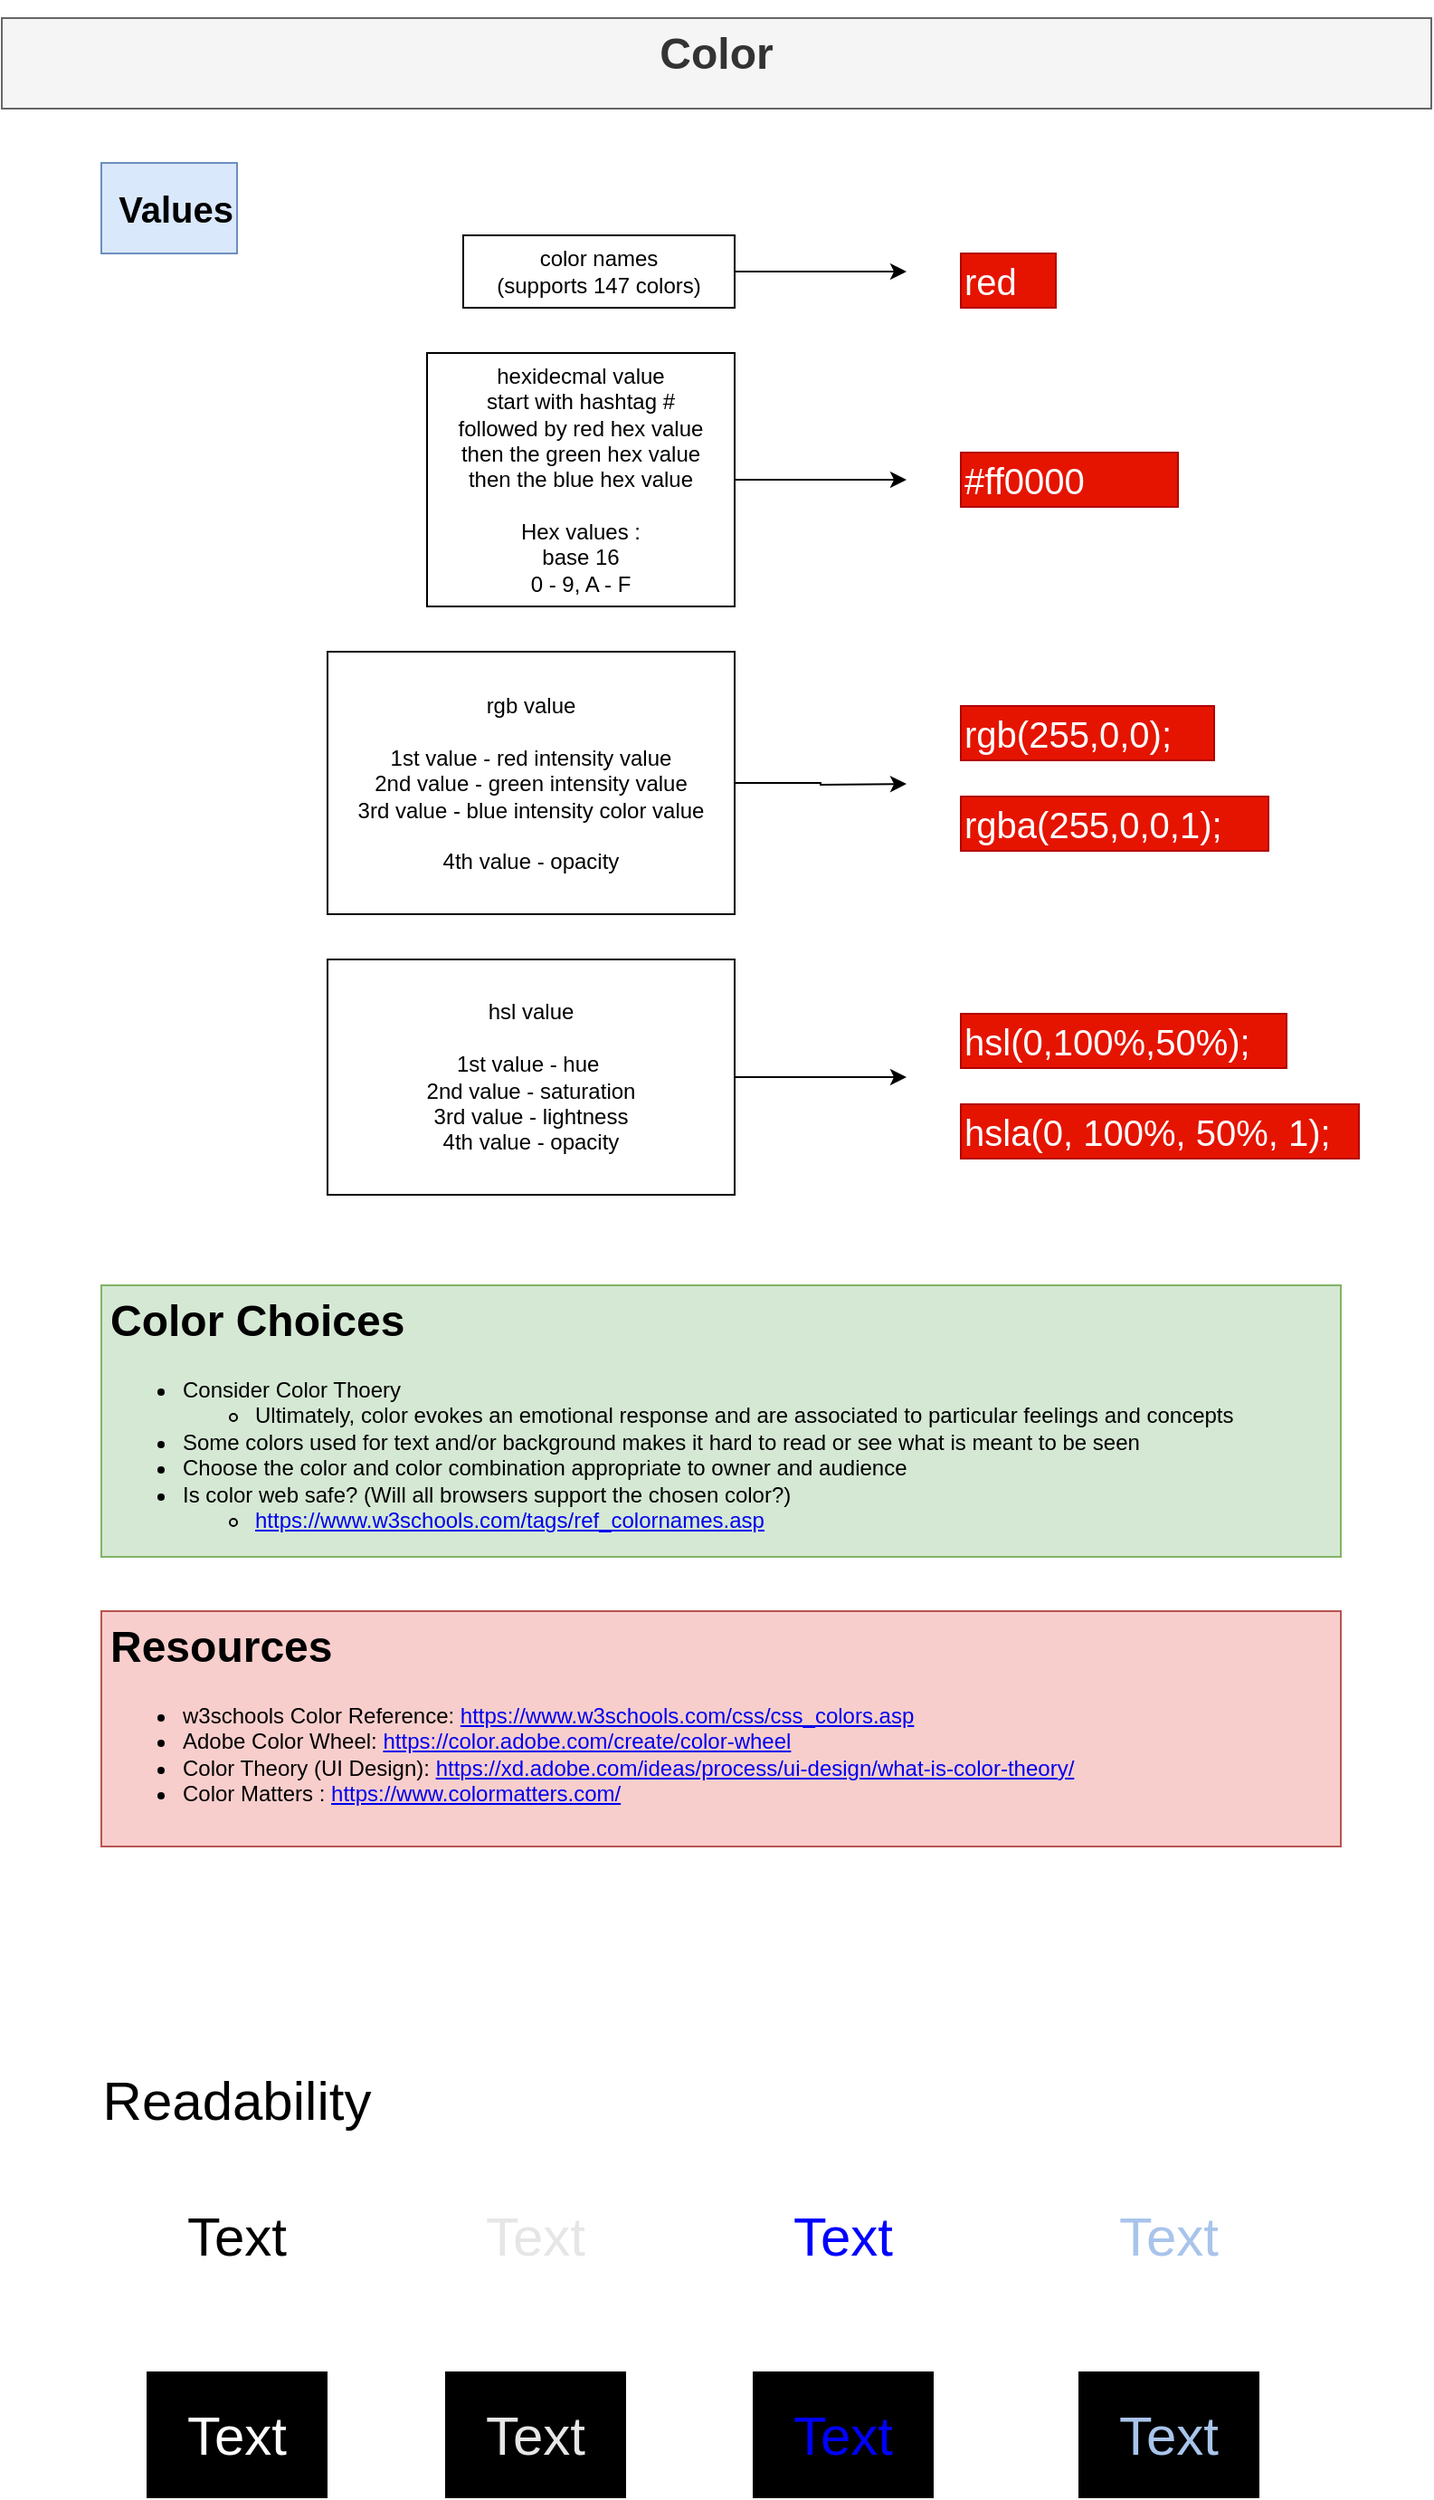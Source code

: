 <mxfile version="20.8.16" type="device"><diagram name="Page-1" id="vyyiNhlLTMZggh1X8UiK"><mxGraphModel dx="1434" dy="956" grid="1" gridSize="10" guides="1" tooltips="1" connect="1" arrows="1" fold="1" page="1" pageScale="1" pageWidth="850" pageHeight="1100" math="0" shadow="0"><root><mxCell id="0"/><mxCell id="1" parent="0"/><mxCell id="u8S2u1WX0Uz9hHyLc-Lm-1" value="&lt;h1&gt;Color&lt;/h1&gt;&lt;p&gt;&lt;/p&gt;" style="text;html=1;strokeColor=#666666;fillColor=#f5f5f5;spacing=5;spacingTop=-20;whiteSpace=wrap;overflow=hidden;rounded=0;fontColor=#333333;align=center;verticalAlign=top;movable=1;resizable=1;rotatable=1;deletable=1;editable=1;connectable=1;" parent="1" vertex="1"><mxGeometry x="20" y="20" width="790" height="50" as="geometry"/></mxCell><mxCell id="u8S2u1WX0Uz9hHyLc-Lm-4" value="&lt;h1&gt;Color Choices&lt;/h1&gt;&lt;p&gt;&lt;/p&gt;&lt;ul&gt;&lt;li&gt;Consider Color Thoery&lt;/li&gt;&lt;ul&gt;&lt;li&gt;Ultimately, color evokes an emotional response and are associated to particular feelings and concepts&lt;/li&gt;&lt;/ul&gt;&lt;li&gt;Some colors used for text and/or background makes it hard to read or see what is meant to be seen&lt;/li&gt;&lt;li&gt;Choose the color and color combination appropriate to owner and audience&lt;/li&gt;&lt;li&gt;Is color web safe? (Will all browsers support the chosen color?)&lt;/li&gt;&lt;ul&gt;&lt;li&gt;&lt;a href=&quot;https://www.w3schools.com/tags/ref_colornames.asp&quot;&gt;https://www.w3schools.com/tags/ref_colornames.asp&lt;/a&gt;&lt;br&gt;&lt;/li&gt;&lt;/ul&gt;&lt;/ul&gt;&lt;p&gt;&lt;/p&gt;" style="text;html=1;strokeColor=#82b366;fillColor=#d5e8d4;spacing=5;spacingTop=-20;whiteSpace=wrap;overflow=hidden;rounded=0;movable=1;resizable=1;rotatable=1;deletable=1;editable=1;connectable=1;" parent="1" vertex="1"><mxGeometry x="75" y="720" width="685" height="150" as="geometry"/></mxCell><mxCell id="u8S2u1WX0Uz9hHyLc-Lm-5" value="&lt;h1&gt;Resources&lt;/h1&gt;&lt;p&gt;&lt;/p&gt;&lt;ul&gt;&lt;li&gt;w3schools Color Reference:&amp;nbsp;&lt;a href=&quot;https://www.w3schools.com/css/css_colors.asp&quot;&gt;https://www.w3schools.com/css/css_colors.asp&lt;/a&gt;&lt;/li&gt;&lt;li&gt;Adobe Color Wheel:&amp;nbsp;&lt;a href=&quot;https://color.adobe.com/create/color-wheel&quot;&gt;https://color.adobe.com/create/color-wheel&lt;/a&gt;&lt;/li&gt;&lt;li&gt;Color Theory (UI Design):&amp;nbsp;&lt;a href=&quot;https://xd.adobe.com/ideas/process/ui-design/what-is-color-theory/&quot;&gt;https://xd.adobe.com/ideas/process/ui-design/what-is-color-theory/&lt;/a&gt;&lt;/li&gt;&lt;li&gt;Color Matters :&amp;nbsp;&lt;a href=&quot;https://www.colormatters.com/&quot;&gt;https://www.colormatters.com/&lt;/a&gt;&lt;/li&gt;&lt;/ul&gt;&lt;p&gt;&lt;/p&gt;" style="text;html=1;strokeColor=#b85450;fillColor=#f8cecc;spacing=5;spacingTop=-20;whiteSpace=wrap;overflow=hidden;rounded=0;movable=1;resizable=1;rotatable=1;deletable=1;editable=1;connectable=1;" parent="1" vertex="1"><mxGeometry x="75" y="900" width="685" height="130" as="geometry"/></mxCell><mxCell id="Av4c5z-bzUCXKwzOo4nY-1" value="Text" style="text;html=1;align=center;verticalAlign=middle;whiteSpace=wrap;rounded=0;fontSize=30;fillColor=#FFFFFF;movable=1;resizable=1;rotatable=1;deletable=1;editable=1;connectable=1;" parent="1" vertex="1"><mxGeometry x="100" y="1210" width="100" height="70" as="geometry"/></mxCell><mxCell id="Av4c5z-bzUCXKwzOo4nY-2" value="Text" style="text;html=1;align=center;verticalAlign=middle;whiteSpace=wrap;rounded=0;fontSize=30;fillColor=#FFFFFF;fontColor=#E6E6E6;movable=1;resizable=1;rotatable=1;deletable=1;editable=1;connectable=1;" parent="1" vertex="1"><mxGeometry x="265" y="1210" width="100" height="70" as="geometry"/></mxCell><mxCell id="Av4c5z-bzUCXKwzOo4nY-3" value="Text" style="text;html=1;align=center;verticalAlign=middle;whiteSpace=wrap;rounded=0;fontSize=30;fillColor=#FFFFFF;fontColor=#0000FF;movable=1;resizable=1;rotatable=1;deletable=1;editable=1;connectable=1;" parent="1" vertex="1"><mxGeometry x="435" y="1210" width="100" height="70" as="geometry"/></mxCell><mxCell id="Av4c5z-bzUCXKwzOo4nY-4" value="Text" style="text;html=1;align=center;verticalAlign=middle;whiteSpace=wrap;rounded=0;fontSize=30;fillColor=#FFFFFF;fontColor=#A9C4EB;movable=1;resizable=1;rotatable=1;deletable=1;editable=1;connectable=1;" parent="1" vertex="1"><mxGeometry x="615" y="1210" width="100" height="70" as="geometry"/></mxCell><mxCell id="Av4c5z-bzUCXKwzOo4nY-5" value="Text" style="text;html=1;align=center;verticalAlign=middle;whiteSpace=wrap;rounded=0;fontSize=30;fillColor=#000000;labelBackgroundColor=none;fontColor=#FFFFFF;movable=1;resizable=1;rotatable=1;deletable=1;editable=1;connectable=1;" parent="1" vertex="1"><mxGeometry x="100" y="1320" width="100" height="70" as="geometry"/></mxCell><mxCell id="Av4c5z-bzUCXKwzOo4nY-6" value="Text" style="text;html=1;align=center;verticalAlign=middle;whiteSpace=wrap;rounded=0;fontSize=30;fillColor=#000000;fontColor=#E6E6E6;labelBackgroundColor=none;movable=1;resizable=1;rotatable=1;deletable=1;editable=1;connectable=1;" parent="1" vertex="1"><mxGeometry x="265" y="1320" width="100" height="70" as="geometry"/></mxCell><mxCell id="Av4c5z-bzUCXKwzOo4nY-7" value="Text" style="text;html=1;align=center;verticalAlign=middle;whiteSpace=wrap;rounded=0;fontSize=30;fillColor=#000000;fontColor=#0000FF;labelBackgroundColor=none;movable=1;resizable=1;rotatable=1;deletable=1;editable=1;connectable=1;" parent="1" vertex="1"><mxGeometry x="435" y="1320" width="100" height="70" as="geometry"/></mxCell><mxCell id="Av4c5z-bzUCXKwzOo4nY-8" value="Text" style="text;html=1;align=center;verticalAlign=middle;whiteSpace=wrap;rounded=0;fontSize=30;fillColor=#000000;fontColor=#A9C4EB;labelBackgroundColor=none;movable=1;resizable=1;rotatable=1;deletable=1;editable=1;connectable=1;" parent="1" vertex="1"><mxGeometry x="615" y="1320" width="100" height="70" as="geometry"/></mxCell><mxCell id="Av4c5z-bzUCXKwzOo4nY-9" value="Readability" style="text;html=1;strokeColor=none;fillColor=none;align=center;verticalAlign=middle;whiteSpace=wrap;rounded=0;fontSize=30;fontColor=#000000;movable=1;resizable=1;rotatable=1;deletable=1;editable=1;connectable=1;" parent="1" vertex="1"><mxGeometry x="60" y="1140" width="180" height="60" as="geometry"/></mxCell><mxCell id="Av4c5z-bzUCXKwzOo4nY-10" value="red" style="text;html=1;strokeColor=#B20000;fillColor=#e51400;align=left;verticalAlign=middle;whiteSpace=wrap;rounded=0;fontSize=20;fontColor=#ffffff;movable=1;resizable=1;rotatable=1;deletable=1;editable=1;connectable=1;" parent="1" vertex="1"><mxGeometry x="550" y="150" width="52.5" height="30" as="geometry"/></mxCell><mxCell id="Av4c5z-bzUCXKwzOo4nY-11" value="rgb(255,0,0);" style="text;html=1;strokeColor=#B20000;fillColor=#e51400;align=left;verticalAlign=middle;whiteSpace=wrap;rounded=0;fontSize=20;fontColor=#ffffff;movable=1;resizable=1;rotatable=1;deletable=1;editable=1;connectable=1;" parent="1" vertex="1"><mxGeometry x="550" y="400" width="140" height="30" as="geometry"/></mxCell><mxCell id="Av4c5z-bzUCXKwzOo4nY-12" value="rgba(255,0,0,1);" style="text;html=1;strokeColor=#B20000;fillColor=#e51400;align=left;verticalAlign=middle;whiteSpace=wrap;rounded=0;fontSize=20;fontColor=#ffffff;movable=1;resizable=1;rotatable=1;deletable=1;editable=1;connectable=1;" parent="1" vertex="1"><mxGeometry x="550" y="450" width="170" height="30" as="geometry"/></mxCell><mxCell id="Av4c5z-bzUCXKwzOo4nY-13" value="hsl(0,100%,50%);" style="text;html=1;strokeColor=#B20000;fillColor=#e51400;align=left;verticalAlign=middle;whiteSpace=wrap;rounded=0;fontSize=20;fontColor=#ffffff;movable=1;resizable=1;rotatable=1;deletable=1;editable=1;connectable=1;" parent="1" vertex="1"><mxGeometry x="550" y="570" width="180" height="30" as="geometry"/></mxCell><mxCell id="Av4c5z-bzUCXKwzOo4nY-14" value="hsla(0, 100%, 50%, 1);" style="text;html=1;strokeColor=#B20000;fillColor=#e51400;align=left;verticalAlign=middle;whiteSpace=wrap;rounded=0;fontSize=20;fontColor=#ffffff;movable=1;resizable=1;rotatable=1;deletable=1;editable=1;connectable=1;" parent="1" vertex="1"><mxGeometry x="550" y="620" width="220" height="30" as="geometry"/></mxCell><mxCell id="pLFh2M5b3PW0eR-cVXMW-1" value="Values" style="text;html=1;strokeColor=#6c8ebf;fillColor=#dae8fc;align=right;verticalAlign=middle;whiteSpace=wrap;rounded=0;fontSize=20;fontStyle=1;movable=1;resizable=1;rotatable=1;deletable=1;editable=1;connectable=1;" parent="1" vertex="1"><mxGeometry x="75" y="100" width="75" height="50" as="geometry"/></mxCell><mxCell id="pLFh2M5b3PW0eR-cVXMW-4" value="#ff0000" style="text;html=1;strokeColor=#B20000;fillColor=#e51400;align=left;verticalAlign=middle;whiteSpace=wrap;rounded=0;fontSize=20;fontColor=#ffffff;movable=1;resizable=1;rotatable=1;deletable=1;editable=1;connectable=1;" parent="1" vertex="1"><mxGeometry x="550" y="260" width="120" height="30" as="geometry"/></mxCell><mxCell id="pLFh2M5b3PW0eR-cVXMW-8" style="edgeStyle=orthogonalEdgeStyle;rounded=0;orthogonalLoop=1;jettySize=auto;html=1;exitX=1;exitY=0.5;exitDx=0;exitDy=0;fontSize=12;movable=1;resizable=1;rotatable=1;deletable=1;editable=1;connectable=1;" parent="1" source="pLFh2M5b3PW0eR-cVXMW-6" edge="1"><mxGeometry relative="1" as="geometry"><mxPoint x="520" y="160" as="targetPoint"/></mxGeometry></mxCell><mxCell id="pLFh2M5b3PW0eR-cVXMW-6" value="color names&lt;br style=&quot;border-color: var(--border-color);&quot;&gt;(supports 147 colors)" style="text;html=1;strokeColor=default;fillColor=none;align=center;verticalAlign=middle;whiteSpace=wrap;rounded=0;fontSize=12;movable=1;resizable=1;rotatable=1;deletable=1;editable=1;connectable=1;" parent="1" vertex="1"><mxGeometry x="275" y="140" width="150" height="40" as="geometry"/></mxCell><mxCell id="pLFh2M5b3PW0eR-cVXMW-9" style="edgeStyle=orthogonalEdgeStyle;rounded=0;orthogonalLoop=1;jettySize=auto;html=1;exitX=1;exitY=0.5;exitDx=0;exitDy=0;fontSize=12;movable=1;resizable=1;rotatable=1;deletable=1;editable=1;connectable=1;" parent="1" source="pLFh2M5b3PW0eR-cVXMW-7" edge="1"><mxGeometry relative="1" as="geometry"><mxPoint x="520" y="275" as="targetPoint"/></mxGeometry></mxCell><mxCell id="pLFh2M5b3PW0eR-cVXMW-7" value="hexidecmal value&lt;br style=&quot;border-color: var(--border-color);&quot;&gt;start with hashtag #&lt;br style=&quot;border-color: var(--border-color);&quot;&gt;followed by red hex value&lt;br style=&quot;border-color: var(--border-color);&quot;&gt;then the green hex value&lt;br style=&quot;border-color: var(--border-color);&quot;&gt;then the blue hex value&lt;br style=&quot;border-color: var(--border-color);&quot;&gt;&lt;br style=&quot;border-color: var(--border-color);&quot;&gt;Hex values :&lt;br style=&quot;border-color: var(--border-color);&quot;&gt;base 16&lt;br style=&quot;border-color: var(--border-color);&quot;&gt;0 - 9, A - F" style="text;html=1;strokeColor=default;fillColor=none;align=center;verticalAlign=middle;whiteSpace=wrap;rounded=0;fontSize=12;movable=1;resizable=1;rotatable=1;deletable=1;editable=1;connectable=1;" parent="1" vertex="1"><mxGeometry x="255" y="205" width="170" height="140" as="geometry"/></mxCell><mxCell id="pLFh2M5b3PW0eR-cVXMW-12" style="edgeStyle=orthogonalEdgeStyle;rounded=0;orthogonalLoop=1;jettySize=auto;html=1;exitX=1;exitY=0.5;exitDx=0;exitDy=0;fontSize=20;movable=1;resizable=1;rotatable=1;deletable=1;editable=1;connectable=1;" parent="1" source="pLFh2M5b3PW0eR-cVXMW-10" edge="1"><mxGeometry relative="1" as="geometry"><mxPoint x="520" y="443" as="targetPoint"/></mxGeometry></mxCell><mxCell id="pLFh2M5b3PW0eR-cVXMW-10" value="rgb value&lt;br&gt;&lt;br&gt;1st value - red intensity value&lt;br&gt;2nd value - green intensity value&lt;br&gt;3rd value - blue intensity color value&lt;br&gt;&lt;br&gt;4th value - opacity" style="text;html=1;strokeColor=default;fillColor=none;align=center;verticalAlign=middle;whiteSpace=wrap;rounded=0;fontSize=12;movable=1;resizable=1;rotatable=1;deletable=1;editable=1;connectable=1;" parent="1" vertex="1"><mxGeometry x="200" y="370" width="225" height="145" as="geometry"/></mxCell><mxCell id="pLFh2M5b3PW0eR-cVXMW-14" style="edgeStyle=orthogonalEdgeStyle;rounded=0;orthogonalLoop=1;jettySize=auto;html=1;exitX=1;exitY=0.5;exitDx=0;exitDy=0;fontSize=20;fontColor=#FF0000;movable=1;resizable=1;rotatable=1;deletable=1;editable=1;connectable=1;" parent="1" source="pLFh2M5b3PW0eR-cVXMW-13" edge="1"><mxGeometry relative="1" as="geometry"><mxPoint x="520" y="605" as="targetPoint"/></mxGeometry></mxCell><mxCell id="pLFh2M5b3PW0eR-cVXMW-13" value="hsl value&lt;br&gt;&lt;br&gt;1st value - hue&amp;nbsp;&lt;br&gt;2nd value - saturation&lt;br&gt;3rd value - lightness&lt;br&gt;4th value - opacity" style="text;html=1;strokeColor=default;fillColor=none;align=center;verticalAlign=middle;whiteSpace=wrap;rounded=0;fontSize=12;movable=1;resizable=1;rotatable=1;deletable=1;editable=1;connectable=1;" parent="1" vertex="1"><mxGeometry x="200" y="540" width="225" height="130" as="geometry"/></mxCell></root></mxGraphModel></diagram></mxfile>